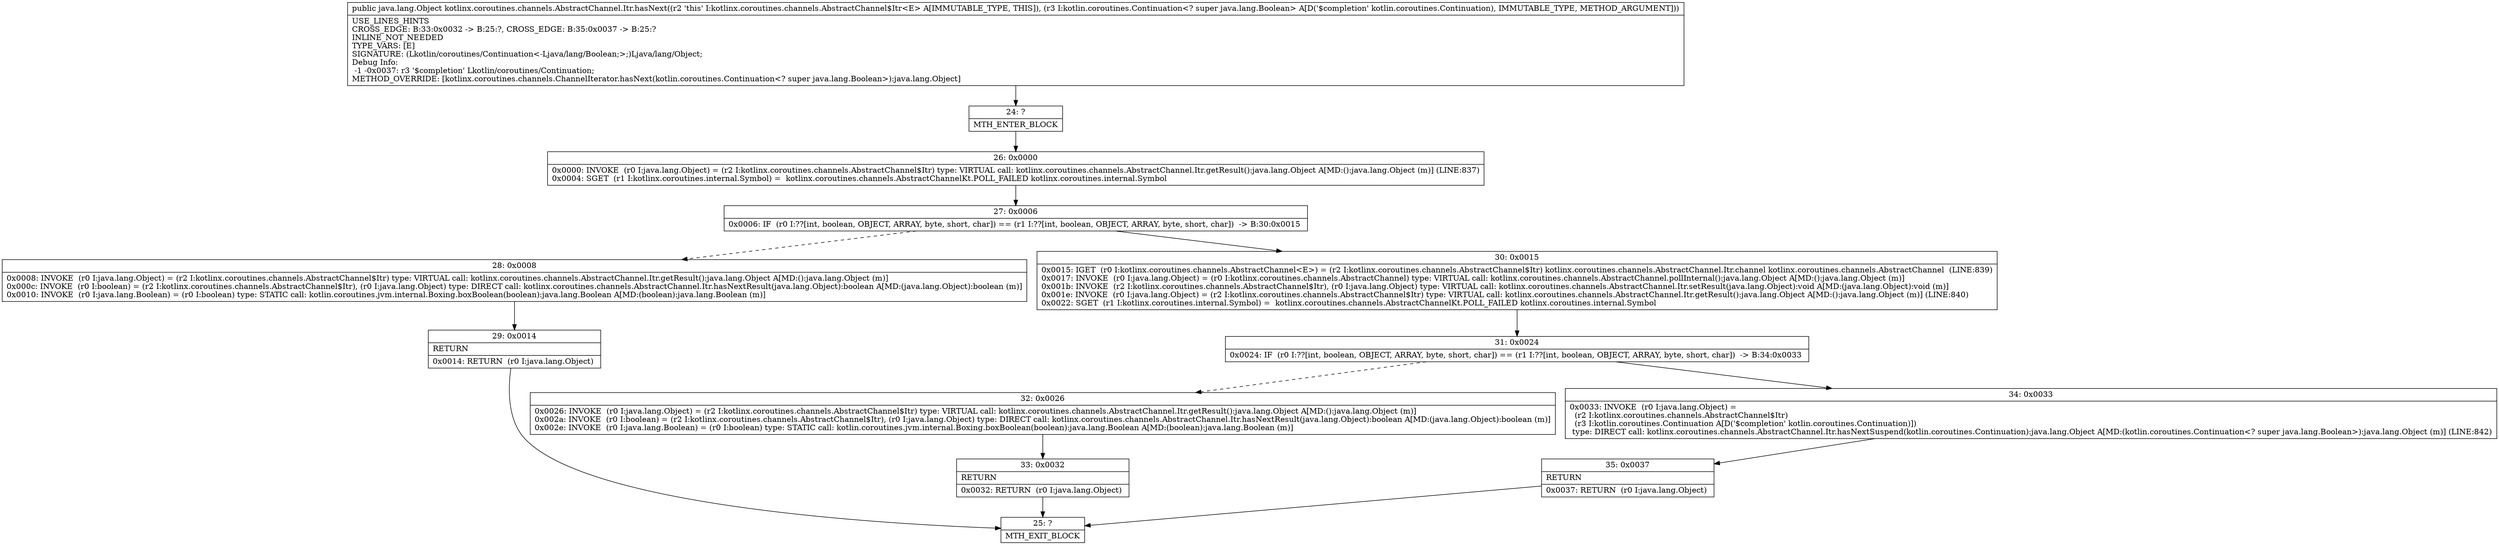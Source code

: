 digraph "CFG forkotlinx.coroutines.channels.AbstractChannel.Itr.hasNext(Lkotlin\/coroutines\/Continuation;)Ljava\/lang\/Object;" {
Node_24 [shape=record,label="{24\:\ ?|MTH_ENTER_BLOCK\l}"];
Node_26 [shape=record,label="{26\:\ 0x0000|0x0000: INVOKE  (r0 I:java.lang.Object) = (r2 I:kotlinx.coroutines.channels.AbstractChannel$Itr) type: VIRTUAL call: kotlinx.coroutines.channels.AbstractChannel.Itr.getResult():java.lang.Object A[MD:():java.lang.Object (m)] (LINE:837)\l0x0004: SGET  (r1 I:kotlinx.coroutines.internal.Symbol) =  kotlinx.coroutines.channels.AbstractChannelKt.POLL_FAILED kotlinx.coroutines.internal.Symbol \l}"];
Node_27 [shape=record,label="{27\:\ 0x0006|0x0006: IF  (r0 I:??[int, boolean, OBJECT, ARRAY, byte, short, char]) == (r1 I:??[int, boolean, OBJECT, ARRAY, byte, short, char])  \-\> B:30:0x0015 \l}"];
Node_28 [shape=record,label="{28\:\ 0x0008|0x0008: INVOKE  (r0 I:java.lang.Object) = (r2 I:kotlinx.coroutines.channels.AbstractChannel$Itr) type: VIRTUAL call: kotlinx.coroutines.channels.AbstractChannel.Itr.getResult():java.lang.Object A[MD:():java.lang.Object (m)]\l0x000c: INVOKE  (r0 I:boolean) = (r2 I:kotlinx.coroutines.channels.AbstractChannel$Itr), (r0 I:java.lang.Object) type: DIRECT call: kotlinx.coroutines.channels.AbstractChannel.Itr.hasNextResult(java.lang.Object):boolean A[MD:(java.lang.Object):boolean (m)]\l0x0010: INVOKE  (r0 I:java.lang.Boolean) = (r0 I:boolean) type: STATIC call: kotlin.coroutines.jvm.internal.Boxing.boxBoolean(boolean):java.lang.Boolean A[MD:(boolean):java.lang.Boolean (m)]\l}"];
Node_29 [shape=record,label="{29\:\ 0x0014|RETURN\l|0x0014: RETURN  (r0 I:java.lang.Object) \l}"];
Node_25 [shape=record,label="{25\:\ ?|MTH_EXIT_BLOCK\l}"];
Node_30 [shape=record,label="{30\:\ 0x0015|0x0015: IGET  (r0 I:kotlinx.coroutines.channels.AbstractChannel\<E\>) = (r2 I:kotlinx.coroutines.channels.AbstractChannel$Itr) kotlinx.coroutines.channels.AbstractChannel.Itr.channel kotlinx.coroutines.channels.AbstractChannel  (LINE:839)\l0x0017: INVOKE  (r0 I:java.lang.Object) = (r0 I:kotlinx.coroutines.channels.AbstractChannel) type: VIRTUAL call: kotlinx.coroutines.channels.AbstractChannel.pollInternal():java.lang.Object A[MD:():java.lang.Object (m)]\l0x001b: INVOKE  (r2 I:kotlinx.coroutines.channels.AbstractChannel$Itr), (r0 I:java.lang.Object) type: VIRTUAL call: kotlinx.coroutines.channels.AbstractChannel.Itr.setResult(java.lang.Object):void A[MD:(java.lang.Object):void (m)]\l0x001e: INVOKE  (r0 I:java.lang.Object) = (r2 I:kotlinx.coroutines.channels.AbstractChannel$Itr) type: VIRTUAL call: kotlinx.coroutines.channels.AbstractChannel.Itr.getResult():java.lang.Object A[MD:():java.lang.Object (m)] (LINE:840)\l0x0022: SGET  (r1 I:kotlinx.coroutines.internal.Symbol) =  kotlinx.coroutines.channels.AbstractChannelKt.POLL_FAILED kotlinx.coroutines.internal.Symbol \l}"];
Node_31 [shape=record,label="{31\:\ 0x0024|0x0024: IF  (r0 I:??[int, boolean, OBJECT, ARRAY, byte, short, char]) == (r1 I:??[int, boolean, OBJECT, ARRAY, byte, short, char])  \-\> B:34:0x0033 \l}"];
Node_32 [shape=record,label="{32\:\ 0x0026|0x0026: INVOKE  (r0 I:java.lang.Object) = (r2 I:kotlinx.coroutines.channels.AbstractChannel$Itr) type: VIRTUAL call: kotlinx.coroutines.channels.AbstractChannel.Itr.getResult():java.lang.Object A[MD:():java.lang.Object (m)]\l0x002a: INVOKE  (r0 I:boolean) = (r2 I:kotlinx.coroutines.channels.AbstractChannel$Itr), (r0 I:java.lang.Object) type: DIRECT call: kotlinx.coroutines.channels.AbstractChannel.Itr.hasNextResult(java.lang.Object):boolean A[MD:(java.lang.Object):boolean (m)]\l0x002e: INVOKE  (r0 I:java.lang.Boolean) = (r0 I:boolean) type: STATIC call: kotlin.coroutines.jvm.internal.Boxing.boxBoolean(boolean):java.lang.Boolean A[MD:(boolean):java.lang.Boolean (m)]\l}"];
Node_33 [shape=record,label="{33\:\ 0x0032|RETURN\l|0x0032: RETURN  (r0 I:java.lang.Object) \l}"];
Node_34 [shape=record,label="{34\:\ 0x0033|0x0033: INVOKE  (r0 I:java.lang.Object) = \l  (r2 I:kotlinx.coroutines.channels.AbstractChannel$Itr)\l  (r3 I:kotlin.coroutines.Continuation A[D('$completion' kotlin.coroutines.Continuation)])\l type: DIRECT call: kotlinx.coroutines.channels.AbstractChannel.Itr.hasNextSuspend(kotlin.coroutines.Continuation):java.lang.Object A[MD:(kotlin.coroutines.Continuation\<? super java.lang.Boolean\>):java.lang.Object (m)] (LINE:842)\l}"];
Node_35 [shape=record,label="{35\:\ 0x0037|RETURN\l|0x0037: RETURN  (r0 I:java.lang.Object) \l}"];
MethodNode[shape=record,label="{public java.lang.Object kotlinx.coroutines.channels.AbstractChannel.Itr.hasNext((r2 'this' I:kotlinx.coroutines.channels.AbstractChannel$Itr\<E\> A[IMMUTABLE_TYPE, THIS]), (r3 I:kotlin.coroutines.Continuation\<? super java.lang.Boolean\> A[D('$completion' kotlin.coroutines.Continuation), IMMUTABLE_TYPE, METHOD_ARGUMENT]))  | USE_LINES_HINTS\lCROSS_EDGE: B:33:0x0032 \-\> B:25:?, CROSS_EDGE: B:35:0x0037 \-\> B:25:?\lINLINE_NOT_NEEDED\lTYPE_VARS: [E]\lSIGNATURE: (Lkotlin\/coroutines\/Continuation\<\-Ljava\/lang\/Boolean;\>;)Ljava\/lang\/Object;\lDebug Info:\l  \-1 \-0x0037: r3 '$completion' Lkotlin\/coroutines\/Continuation;\lMETHOD_OVERRIDE: [kotlinx.coroutines.channels.ChannelIterator.hasNext(kotlin.coroutines.Continuation\<? super java.lang.Boolean\>):java.lang.Object]\l}"];
MethodNode -> Node_24;Node_24 -> Node_26;
Node_26 -> Node_27;
Node_27 -> Node_28[style=dashed];
Node_27 -> Node_30;
Node_28 -> Node_29;
Node_29 -> Node_25;
Node_30 -> Node_31;
Node_31 -> Node_32[style=dashed];
Node_31 -> Node_34;
Node_32 -> Node_33;
Node_33 -> Node_25;
Node_34 -> Node_35;
Node_35 -> Node_25;
}

